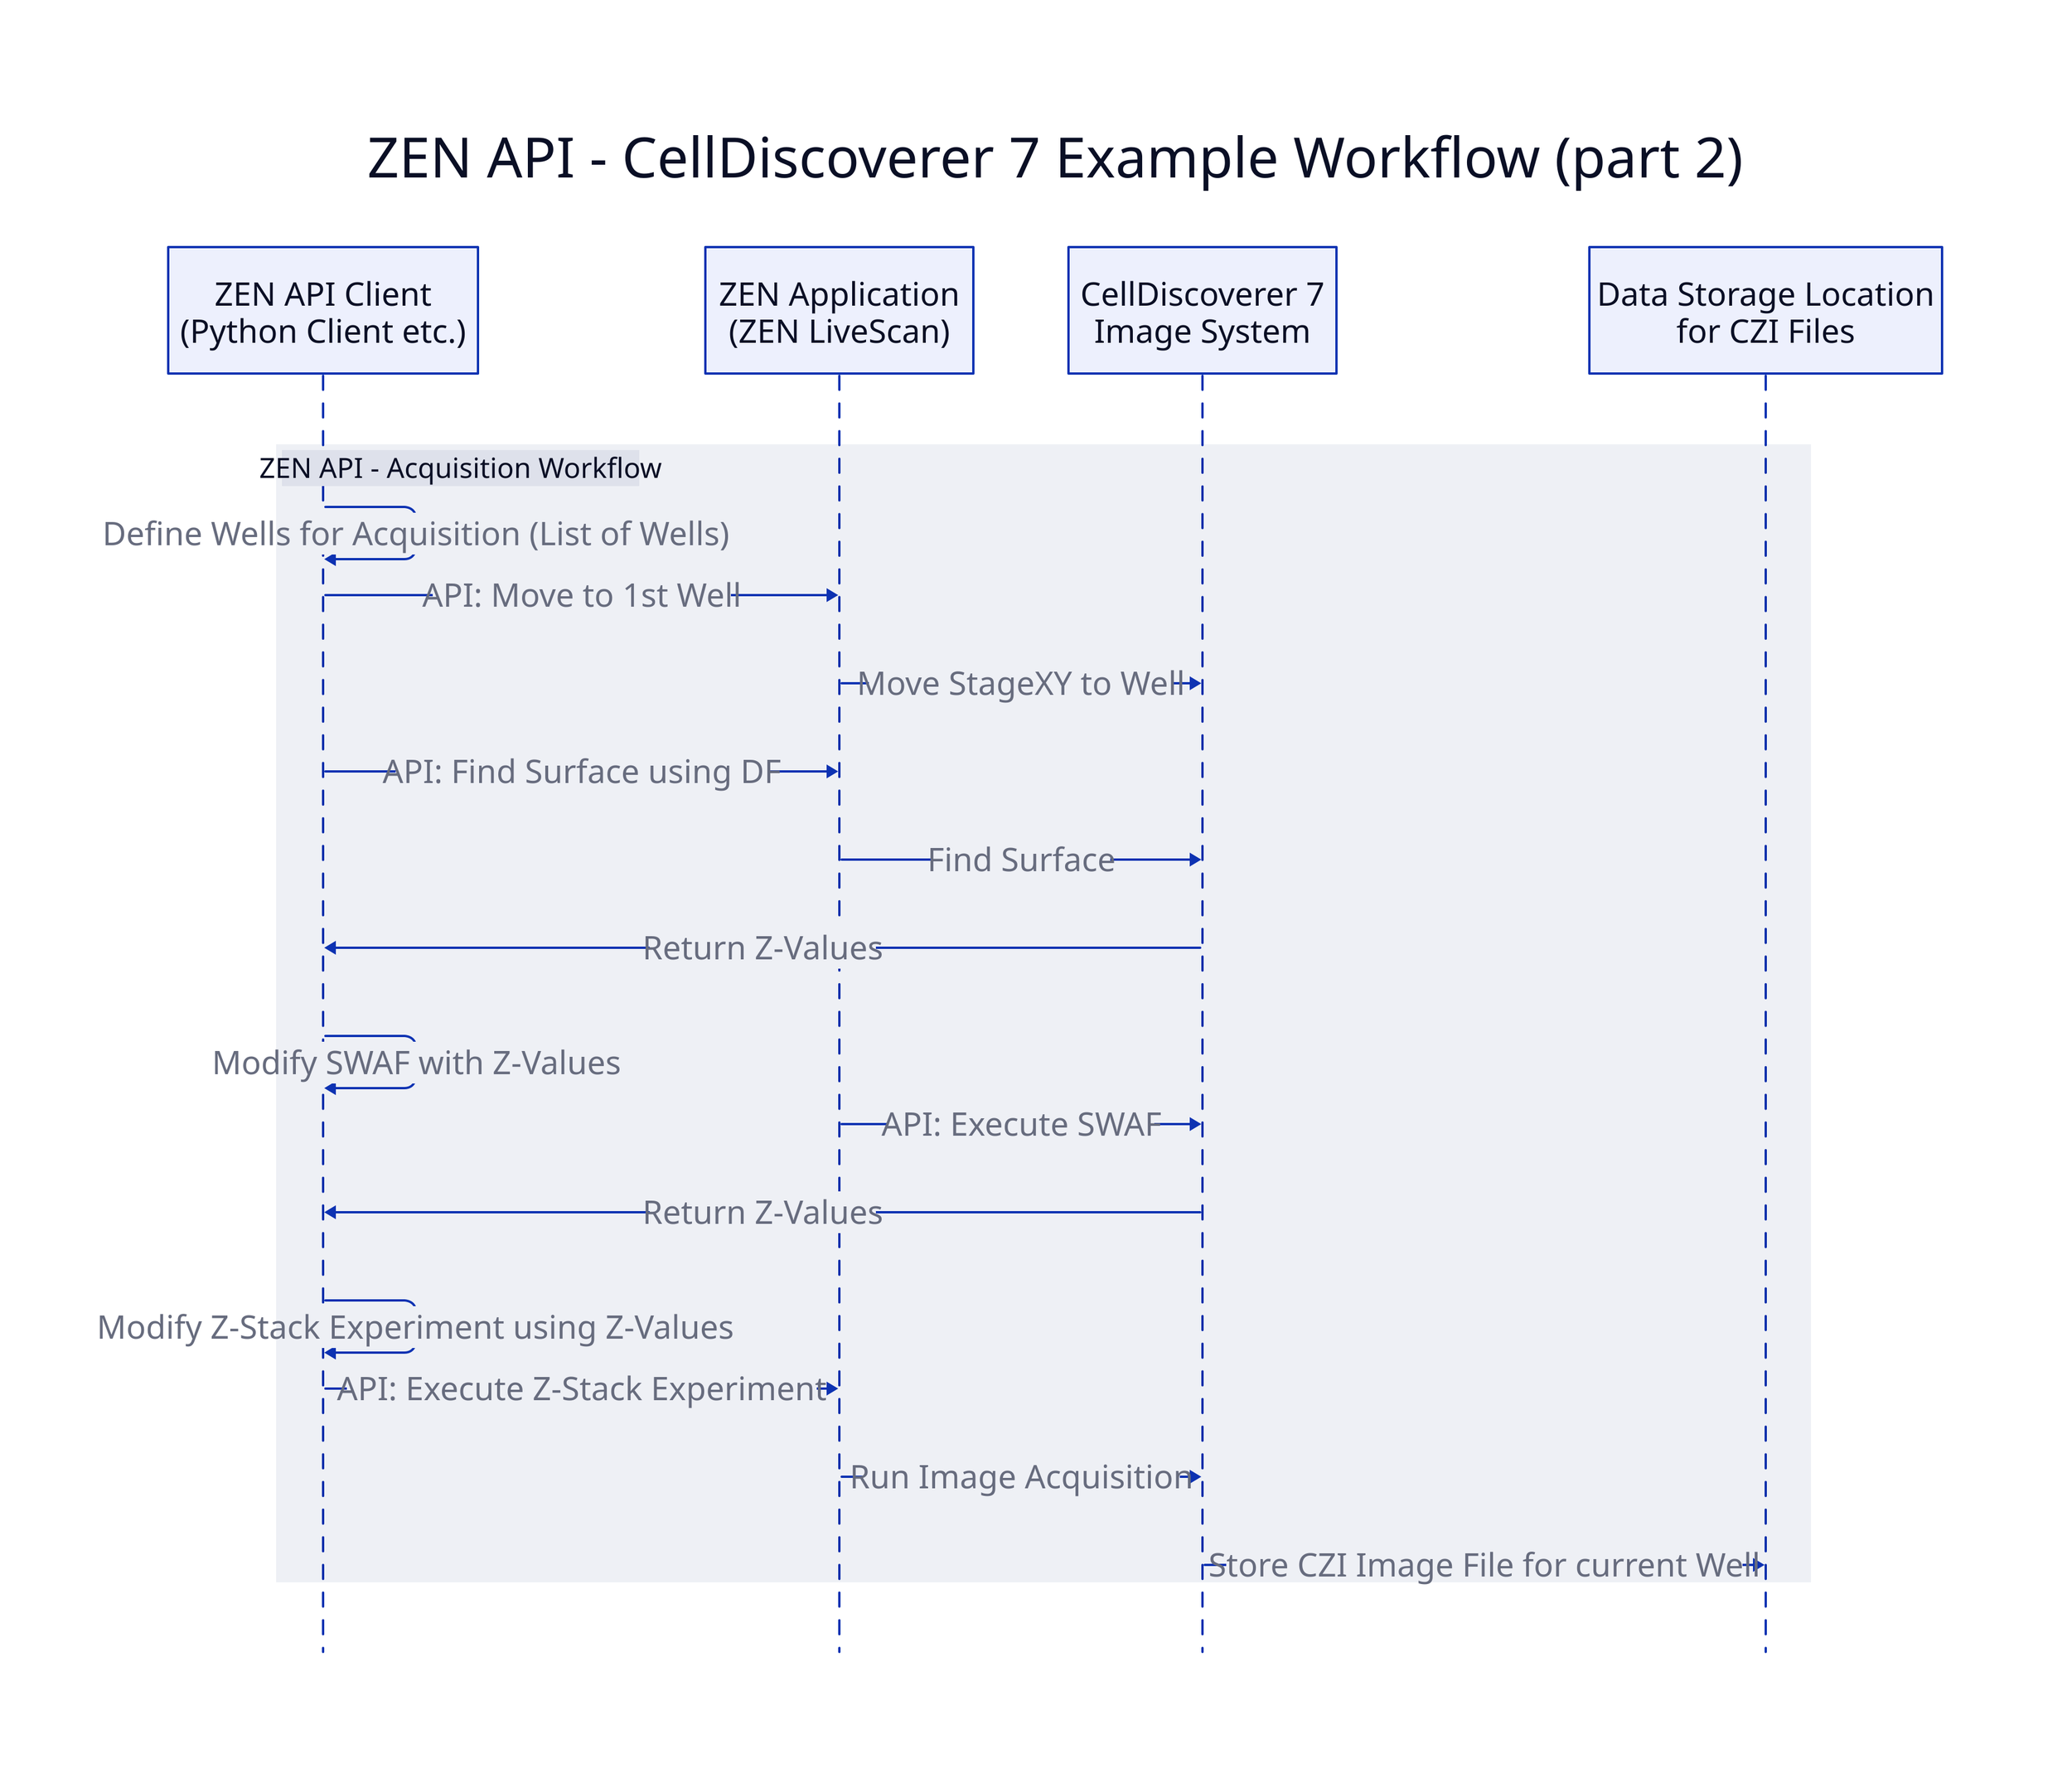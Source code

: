# define styles and variables for the diagram
vars: {
    arrow_style: {
        bold: true
        font-size: 20
    }
        interaction_style: {
        bold: true
        font-size: 24
    }
    participant_style: {
        bold: true
        font-size: 28
    }

}

ZEN API - CellDiscoverer 7 Example Workflow (part 2){

# define the type of diagram
    shape: sequence_diagram

    ZC: ZEN API Client\n(Python Client etc.) {style: ${participant_style}}
    ZEN: ZEN Application\n(ZEN LiveScan) {style: ${participant_style}}
    CD7: CellDiscoverer 7\nImage System {style: ${participant_style}}
    HD: Data Storage Location\nfor CZI Files {style: ${participant_style}}

    ZEN API - Acquisition Workflow : {
        
        ZC -> ZC: Define Wells for Acquisition (List of Wells){style: ${participant_style}}
        ZC -> ZEN: API: Move to 1st Well {style: ${participant_style}}
        ZEN -> CD7: Move StageXY to Well {style: ${participant_style}}
        ZC -> ZEN: API: Find Surface using DF {style: ${participant_style}}
        ZEN -> CD7: Find Surface {style: ${participant_style}}
        CD7 -> ZC: Return Z-Values {style: ${participant_style}}
        ZC -> ZC: Modify SWAF with Z-Values {style: ${participant_style}}
        ZEN -> CD7: API: Execute SWAF {style: ${participant_style}}
        CD7 -> ZC: Return Z-Values {style: ${participant_style}}
        ZC -> ZC: Modify Z-Stack Experiment using Z-Values {style: ${participant_style}}
        ZC -> ZEN: API: Execute Z-Stack Experiment {style: ${participant_style}}
        ZEN -> CD7: Run Image Acquisition {style: ${participant_style}}
        CD7 -> HD: Store CZI Image File for current Well {style: ${participant_style}}
        style: ${interaction_style}
    }

    # the the heading
    style.font-size: 48
    style.bold: true
}
